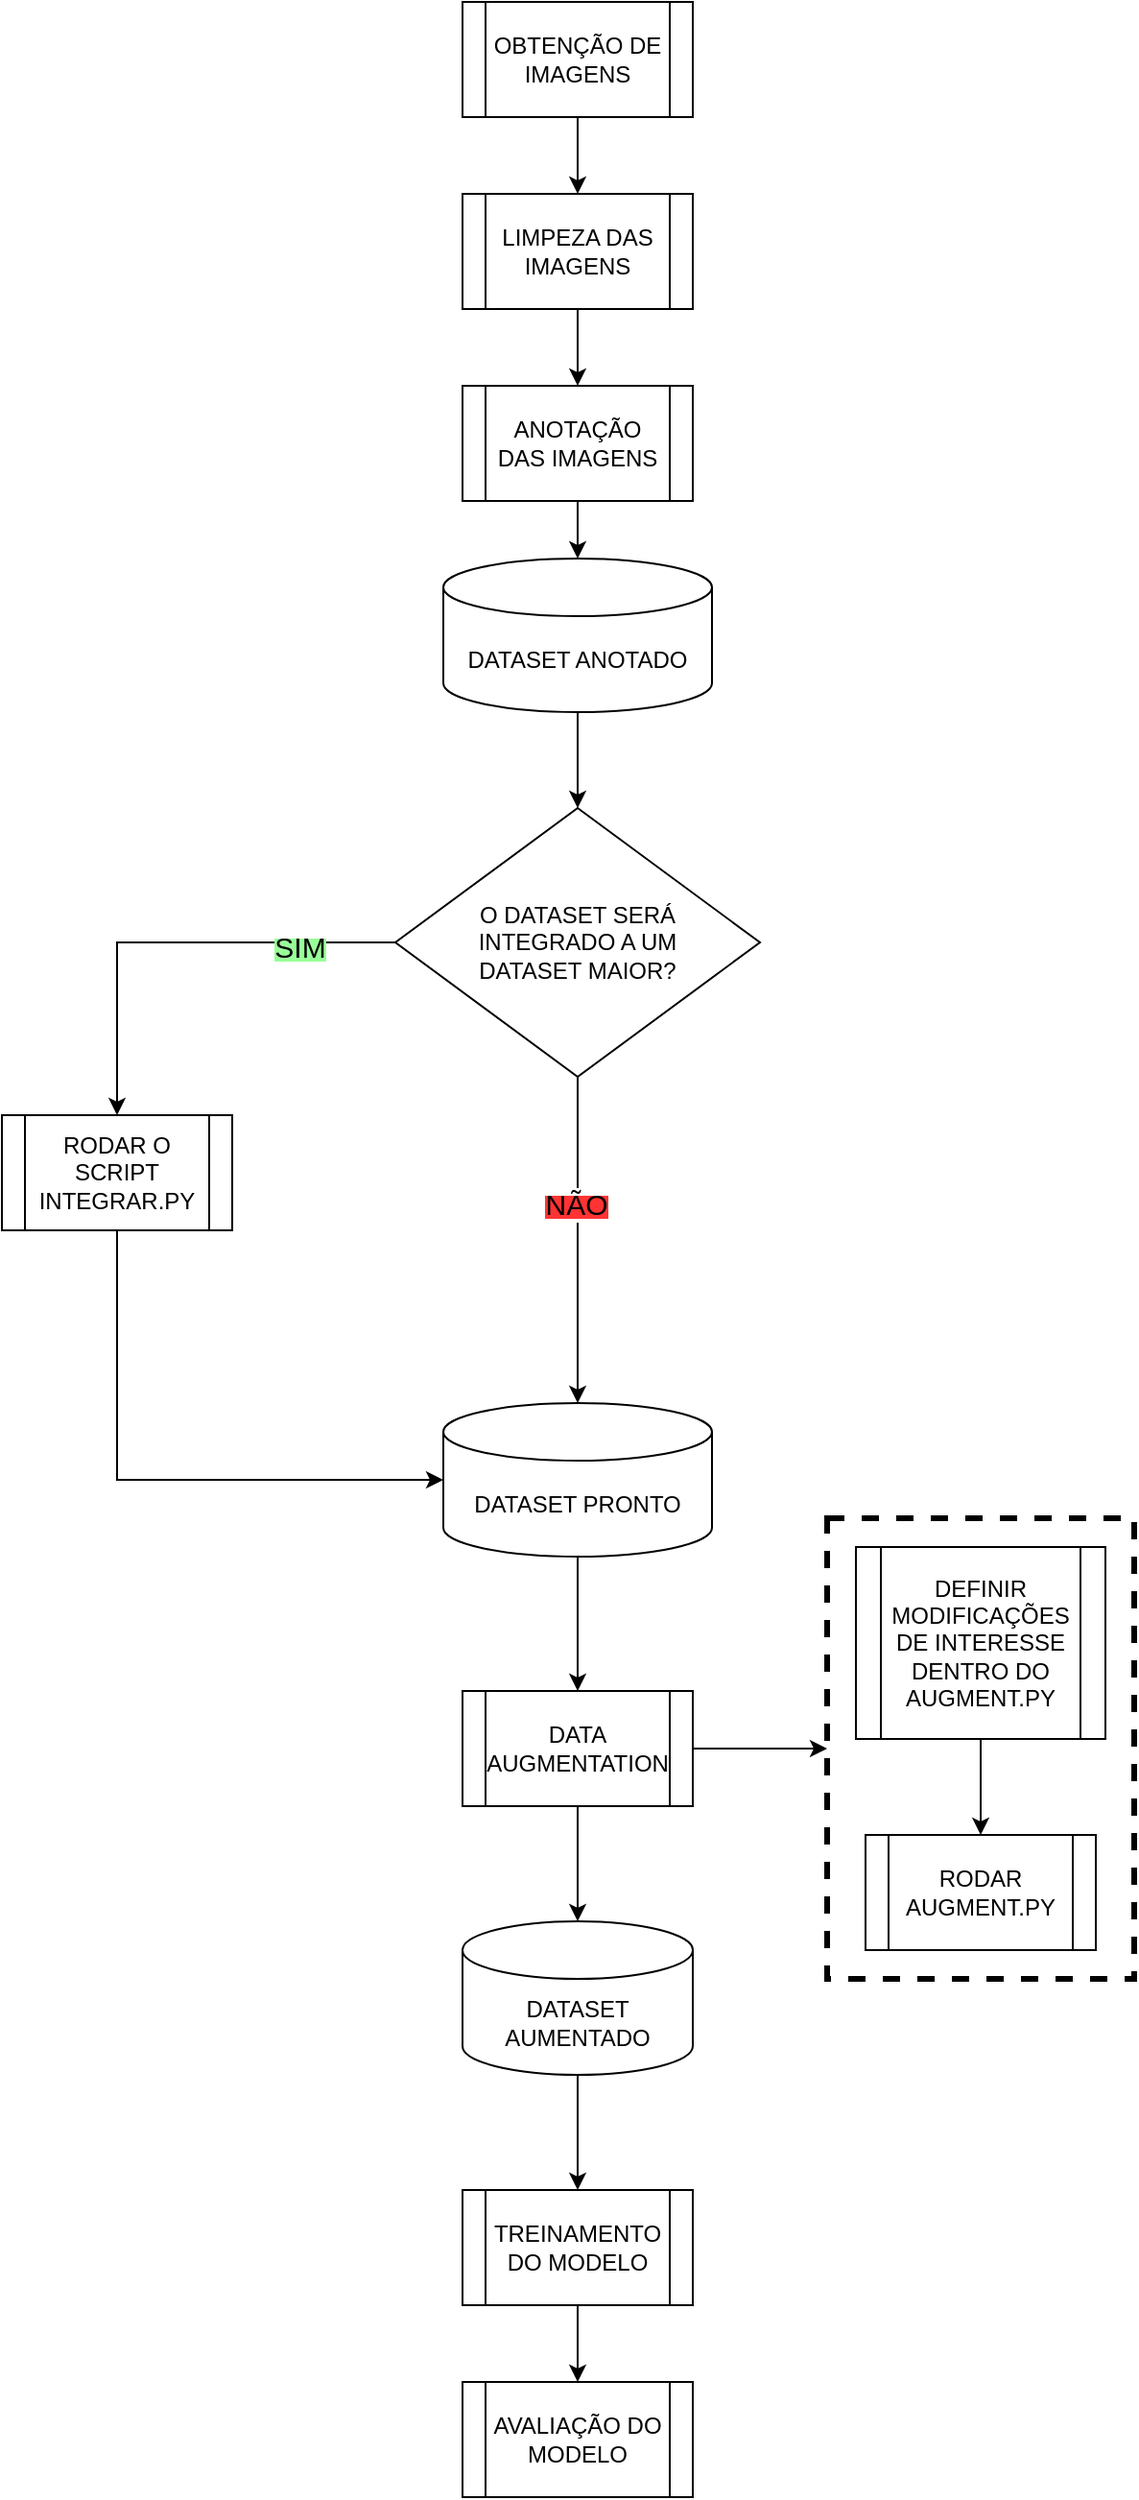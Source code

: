 <mxfile version="23.0.2" type="device" pages="4">
  <diagram id="tHwoj8Atl0RfazNhSvdn" name="PRINCIPAL">
    <mxGraphModel dx="1467" dy="953" grid="1" gridSize="10" guides="1" tooltips="1" connect="1" arrows="1" fold="1" page="1" pageScale="1" pageWidth="827" pageHeight="1169" math="0" shadow="0">
      <root>
        <mxCell id="0" />
        <mxCell id="1" parent="0" />
        <mxCell id="PeEIpgxy_KdDqCPe8fnx-3" value="" style="edgeStyle=orthogonalEdgeStyle;rounded=0;orthogonalLoop=1;jettySize=auto;html=1;" parent="1" source="PeEIpgxy_KdDqCPe8fnx-1" target="PeEIpgxy_KdDqCPe8fnx-2" edge="1">
          <mxGeometry relative="1" as="geometry" />
        </mxCell>
        <mxCell id="PeEIpgxy_KdDqCPe8fnx-1" value="OBTENÇÃO DE IMAGENS" style="shape=process;whiteSpace=wrap;html=1;backgroundOutline=1;" parent="1" vertex="1">
          <mxGeometry x="340" y="250" width="120" height="60" as="geometry" />
        </mxCell>
        <mxCell id="PeEIpgxy_KdDqCPe8fnx-5" value="" style="edgeStyle=orthogonalEdgeStyle;rounded=0;orthogonalLoop=1;jettySize=auto;html=1;" parent="1" source="PeEIpgxy_KdDqCPe8fnx-2" target="PeEIpgxy_KdDqCPe8fnx-4" edge="1">
          <mxGeometry relative="1" as="geometry" />
        </mxCell>
        <mxCell id="PeEIpgxy_KdDqCPe8fnx-2" value="LIMPEZA DAS IMAGENS" style="shape=process;whiteSpace=wrap;html=1;backgroundOutline=1;" parent="1" vertex="1">
          <mxGeometry x="340" y="350" width="120" height="60" as="geometry" />
        </mxCell>
        <mxCell id="n8v1O2NM5VMHv07DoePb-4" value="" style="edgeStyle=orthogonalEdgeStyle;rounded=0;orthogonalLoop=1;jettySize=auto;html=1;" parent="1" source="PeEIpgxy_KdDqCPe8fnx-4" target="fzT1RJfz3jz-w_4r0CNi-1" edge="1">
          <mxGeometry relative="1" as="geometry" />
        </mxCell>
        <mxCell id="PeEIpgxy_KdDqCPe8fnx-4" value="ANOTAÇÃO DAS IMAGENS" style="shape=process;whiteSpace=wrap;html=1;backgroundOutline=1;" parent="1" vertex="1">
          <mxGeometry x="340" y="450" width="120" height="60" as="geometry" />
        </mxCell>
        <mxCell id="fvQBK6gp58vxKmFjvZ56-8" value="" style="edgeStyle=orthogonalEdgeStyle;rounded=0;orthogonalLoop=1;jettySize=auto;html=1;" edge="1" parent="1" source="PeEIpgxy_KdDqCPe8fnx-6" target="fvQBK6gp58vxKmFjvZ56-5">
          <mxGeometry relative="1" as="geometry" />
        </mxCell>
        <mxCell id="fvQBK6gp58vxKmFjvZ56-11" value="" style="edgeStyle=orthogonalEdgeStyle;rounded=0;orthogonalLoop=1;jettySize=auto;html=1;" edge="1" parent="1" source="PeEIpgxy_KdDqCPe8fnx-6" target="fvQBK6gp58vxKmFjvZ56-10">
          <mxGeometry relative="1" as="geometry" />
        </mxCell>
        <mxCell id="PeEIpgxy_KdDqCPe8fnx-6" value="DATA AUGMENTATION" style="shape=process;whiteSpace=wrap;html=1;backgroundOutline=1;" parent="1" vertex="1">
          <mxGeometry x="340" y="1130" width="120" height="60" as="geometry" />
        </mxCell>
        <mxCell id="PeEIpgxy_KdDqCPe8fnx-11" value="" style="edgeStyle=orthogonalEdgeStyle;rounded=0;orthogonalLoop=1;jettySize=auto;html=1;" parent="1" source="PeEIpgxy_KdDqCPe8fnx-8" target="PeEIpgxy_KdDqCPe8fnx-10" edge="1">
          <mxGeometry relative="1" as="geometry" />
        </mxCell>
        <mxCell id="PeEIpgxy_KdDqCPe8fnx-8" value="TREINAMENTO DO MODELO" style="shape=process;whiteSpace=wrap;html=1;backgroundOutline=1;" parent="1" vertex="1">
          <mxGeometry x="340" y="1390" width="120" height="60" as="geometry" />
        </mxCell>
        <mxCell id="PeEIpgxy_KdDqCPe8fnx-10" value="AVALIAÇÃO DO MODELO" style="shape=process;whiteSpace=wrap;html=1;backgroundOutline=1;" parent="1" vertex="1">
          <mxGeometry x="340" y="1490" width="120" height="60" as="geometry" />
        </mxCell>
        <mxCell id="o0wYMWdM6YAAbvnrwkk3-2" value="" style="edgeStyle=orthogonalEdgeStyle;rounded=0;orthogonalLoop=1;jettySize=auto;html=1;" edge="1" parent="1" source="fzT1RJfz3jz-w_4r0CNi-1" target="o0wYMWdM6YAAbvnrwkk3-1">
          <mxGeometry relative="1" as="geometry" />
        </mxCell>
        <mxCell id="fzT1RJfz3jz-w_4r0CNi-1" value="DATASET ANOTADO" style="shape=cylinder3;whiteSpace=wrap;html=1;boundedLbl=1;backgroundOutline=1;size=15;" parent="1" vertex="1">
          <mxGeometry x="330" y="540" width="140" height="80" as="geometry" />
        </mxCell>
        <mxCell id="o0wYMWdM6YAAbvnrwkk3-4" value="" style="edgeStyle=orthogonalEdgeStyle;rounded=0;orthogonalLoop=1;jettySize=auto;html=1;" edge="1" parent="1" source="o0wYMWdM6YAAbvnrwkk3-1" target="o0wYMWdM6YAAbvnrwkk3-3">
          <mxGeometry relative="1" as="geometry" />
        </mxCell>
        <mxCell id="4VHCeni-vEZ2IeYnm4K_-7" value="&lt;span style=&quot;background-color: rgb(153, 255, 153);&quot;&gt;&lt;font color=&quot;#000000&quot; style=&quot;font-size: 15px;&quot;&gt;SIM&lt;/font&gt;&lt;/span&gt;" style="edgeLabel;html=1;align=center;verticalAlign=middle;resizable=0;points=[];" vertex="1" connectable="0" parent="o0wYMWdM6YAAbvnrwkk3-4">
          <mxGeometry x="-0.572" y="2" relative="1" as="geometry">
            <mxPoint as="offset" />
          </mxGeometry>
        </mxCell>
        <mxCell id="4VHCeni-vEZ2IeYnm4K_-5" value="" style="edgeStyle=orthogonalEdgeStyle;rounded=0;orthogonalLoop=1;jettySize=auto;html=1;" edge="1" parent="1" source="o0wYMWdM6YAAbvnrwkk3-1" target="4VHCeni-vEZ2IeYnm4K_-4">
          <mxGeometry relative="1" as="geometry" />
        </mxCell>
        <mxCell id="4VHCeni-vEZ2IeYnm4K_-8" value="&lt;span style=&quot;background-color: rgb(255, 51, 51);&quot;&gt;&lt;font style=&quot;font-size: 15px;&quot;&gt;NÃO&lt;/font&gt;&lt;/span&gt;" style="edgeLabel;html=1;align=center;verticalAlign=middle;resizable=0;points=[];" vertex="1" connectable="0" parent="4VHCeni-vEZ2IeYnm4K_-5">
          <mxGeometry x="-0.224" y="-1" relative="1" as="geometry">
            <mxPoint as="offset" />
          </mxGeometry>
        </mxCell>
        <mxCell id="o0wYMWdM6YAAbvnrwkk3-1" value="O DATASET SERÁ&lt;br&gt;INTEGRADO A UM&lt;br&gt;DATASET MAIOR?" style="rhombus;whiteSpace=wrap;html=1;" vertex="1" parent="1">
          <mxGeometry x="305" y="670" width="190" height="140" as="geometry" />
        </mxCell>
        <mxCell id="o0wYMWdM6YAAbvnrwkk3-3" value="RODAR O SCRIPT INTEGRAR.PY" style="shape=process;whiteSpace=wrap;html=1;backgroundOutline=1;" vertex="1" parent="1">
          <mxGeometry x="100" y="830" width="120" height="60" as="geometry" />
        </mxCell>
        <mxCell id="4VHCeni-vEZ2IeYnm4K_-9" value="" style="edgeStyle=orthogonalEdgeStyle;rounded=0;orthogonalLoop=1;jettySize=auto;html=1;" edge="1" parent="1" source="4VHCeni-vEZ2IeYnm4K_-4" target="PeEIpgxy_KdDqCPe8fnx-6">
          <mxGeometry relative="1" as="geometry" />
        </mxCell>
        <mxCell id="4VHCeni-vEZ2IeYnm4K_-4" value="DATASET PRONTO" style="shape=cylinder3;whiteSpace=wrap;html=1;boundedLbl=1;backgroundOutline=1;size=15;" vertex="1" parent="1">
          <mxGeometry x="330" y="980" width="140" height="80" as="geometry" />
        </mxCell>
        <mxCell id="4VHCeni-vEZ2IeYnm4K_-6" style="edgeStyle=orthogonalEdgeStyle;rounded=0;orthogonalLoop=1;jettySize=auto;html=1;exitX=0.5;exitY=1;exitDx=0;exitDy=0;entryX=0;entryY=0.5;entryDx=0;entryDy=0;entryPerimeter=0;" edge="1" parent="1" source="o0wYMWdM6YAAbvnrwkk3-3" target="4VHCeni-vEZ2IeYnm4K_-4">
          <mxGeometry relative="1" as="geometry" />
        </mxCell>
        <mxCell id="fvQBK6gp58vxKmFjvZ56-9" value="" style="edgeStyle=orthogonalEdgeStyle;rounded=0;orthogonalLoop=1;jettySize=auto;html=1;" edge="1" parent="1" source="fvQBK6gp58vxKmFjvZ56-5" target="PeEIpgxy_KdDqCPe8fnx-8">
          <mxGeometry relative="1" as="geometry" />
        </mxCell>
        <mxCell id="fvQBK6gp58vxKmFjvZ56-5" value="DATASET AUMENTADO" style="shape=cylinder3;whiteSpace=wrap;html=1;boundedLbl=1;backgroundOutline=1;size=15;" vertex="1" parent="1">
          <mxGeometry x="340" y="1250" width="120" height="80" as="geometry" />
        </mxCell>
        <mxCell id="fvQBK6gp58vxKmFjvZ56-10" value="" style="whiteSpace=wrap;html=1;strokeWidth=3;dashed=1;" vertex="1" parent="1">
          <mxGeometry x="530" y="1040" width="160" height="240" as="geometry" />
        </mxCell>
        <mxCell id="VnwdDuW2KjXSPLi-BKYs-1" value="RODAR&lt;br&gt;AUGMENT.PY" style="shape=process;whiteSpace=wrap;html=1;backgroundOutline=1;" vertex="1" parent="1">
          <mxGeometry x="550" y="1205" width="120" height="60" as="geometry" />
        </mxCell>
        <mxCell id="VnwdDuW2KjXSPLi-BKYs-3" style="edgeStyle=orthogonalEdgeStyle;rounded=0;orthogonalLoop=1;jettySize=auto;html=1;exitX=0.5;exitY=1;exitDx=0;exitDy=0;entryX=0.5;entryY=0;entryDx=0;entryDy=0;" edge="1" parent="1" source="VnwdDuW2KjXSPLi-BKYs-2" target="VnwdDuW2KjXSPLi-BKYs-1">
          <mxGeometry relative="1" as="geometry" />
        </mxCell>
        <mxCell id="VnwdDuW2KjXSPLi-BKYs-2" value="DEFINIR MODIFICAÇÕES DE INTERESSE DENTRO DO AUGMENT.PY" style="shape=process;whiteSpace=wrap;html=1;backgroundOutline=1;" vertex="1" parent="1">
          <mxGeometry x="545" y="1055" width="130" height="100" as="geometry" />
        </mxCell>
      </root>
    </mxGraphModel>
  </diagram>
  <diagram id="cBKTmfp84tM0quE1aTS5" name="OBTENÇÃO">
    <mxGraphModel dx="1760" dy="1144" grid="1" gridSize="10" guides="1" tooltips="1" connect="1" arrows="1" fold="1" page="1" pageScale="1" pageWidth="827" pageHeight="1169" math="0" shadow="0">
      <root>
        <mxCell id="0" />
        <mxCell id="1" parent="0" />
        <mxCell id="lxdRD9t4SNP5Dxk3JwIM-22" value="" style="edgeStyle=orthogonalEdgeStyle;rounded=0;orthogonalLoop=1;jettySize=auto;html=1;" parent="1" source="ty2d-KbzChD9vWmRTcyN-1" target="lxdRD9t4SNP5Dxk3JwIM-1" edge="1">
          <mxGeometry relative="1" as="geometry" />
        </mxCell>
        <mxCell id="ty2d-KbzChD9vWmRTcyN-1" value="OBTENÇÃO DAS IMAGENS" style="rounded=1;whiteSpace=wrap;html=1;arcSize=40;" parent="1" vertex="1">
          <mxGeometry x="136.5" y="50" width="120" height="60" as="geometry" />
        </mxCell>
        <mxCell id="lxdRD9t4SNP5Dxk3JwIM-8" value="" style="edgeStyle=orthogonalEdgeStyle;rounded=0;orthogonalLoop=1;jettySize=auto;html=1;" parent="1" source="lxdRD9t4SNP5Dxk3JwIM-1" target="lxdRD9t4SNP5Dxk3JwIM-7" edge="1">
          <mxGeometry relative="1" as="geometry" />
        </mxCell>
        <mxCell id="lxdRD9t4SNP5Dxk3JwIM-1" value="PESQUISA PRELIMINAR DOS TERMOS A SEREM BUSCADOS" style="rounded=0;whiteSpace=wrap;html=1;" parent="1" vertex="1">
          <mxGeometry x="124.75" y="170" width="143.5" height="80" as="geometry" />
        </mxCell>
        <mxCell id="lxdRD9t4SNP5Dxk3JwIM-12" value="" style="edgeStyle=orthogonalEdgeStyle;rounded=0;orthogonalLoop=1;jettySize=auto;html=1;" parent="1" source="lxdRD9t4SNP5Dxk3JwIM-7" target="lxdRD9t4SNP5Dxk3JwIM-11" edge="1">
          <mxGeometry relative="1" as="geometry" />
        </mxCell>
        <mxCell id="lxdRD9t4SNP5Dxk3JwIM-7" value="&lt;br&gt;&lt;span style=&quot;color: rgb(0, 0, 0); font-family: Helvetica; font-size: 12px; font-style: normal; font-variant-ligatures: normal; font-variant-caps: normal; font-weight: 400; letter-spacing: normal; orphans: 2; text-align: center; text-indent: 0px; text-transform: none; widows: 2; word-spacing: 0px; -webkit-text-stroke-width: 0px; background-color: rgb(251, 251, 251); text-decoration-thickness: initial; text-decoration-style: initial; text-decoration-color: initial; float: none; display: inline !important;&quot;&gt;CRIAÇÃO DOS TXT COM OS TERMOS&lt;/span&gt;" style="shape=document;whiteSpace=wrap;html=1;boundedLbl=1;rounded=0;" parent="1" vertex="1">
          <mxGeometry x="136.5" y="300" width="120" height="80" as="geometry" />
        </mxCell>
        <mxCell id="lxdRD9t4SNP5Dxk3JwIM-14" value="" style="edgeStyle=orthogonalEdgeStyle;rounded=0;orthogonalLoop=1;jettySize=auto;html=1;" parent="1" source="lxdRD9t4SNP5Dxk3JwIM-11" target="lxdRD9t4SNP5Dxk3JwIM-13" edge="1">
          <mxGeometry relative="1" as="geometry" />
        </mxCell>
        <mxCell id="lxdRD9t4SNP5Dxk3JwIM-11" value="DATASCRAPPING DOS TERMOS" style="shape=parallelogram;perimeter=parallelogramPerimeter;whiteSpace=wrap;html=1;fixedSize=1;" parent="1" vertex="1">
          <mxGeometry x="107" y="440" width="179" height="60" as="geometry" />
        </mxCell>
        <mxCell id="lxdRD9t4SNP5Dxk3JwIM-16" value="" style="edgeStyle=orthogonalEdgeStyle;rounded=0;orthogonalLoop=1;jettySize=auto;html=1;" parent="1" source="lxdRD9t4SNP5Dxk3JwIM-13" target="lxdRD9t4SNP5Dxk3JwIM-15" edge="1">
          <mxGeometry relative="1" as="geometry" />
        </mxCell>
        <mxCell id="Tr28MDd9mMCmVpMxfBuY-7" value="" style="edgeStyle=orthogonalEdgeStyle;rounded=0;orthogonalLoop=1;jettySize=auto;html=1;entryX=0;entryY=0.5;entryDx=0;entryDy=0;" parent="1" source="lxdRD9t4SNP5Dxk3JwIM-13" target="Tr28MDd9mMCmVpMxfBuY-6" edge="1">
          <mxGeometry relative="1" as="geometry" />
        </mxCell>
        <mxCell id="lxdRD9t4SNP5Dxk3JwIM-13" value="DATASCRAPPER.PY" style="shape=process;whiteSpace=wrap;html=1;backgroundOutline=1;" parent="1" vertex="1">
          <mxGeometry x="113.5" y="560" width="166" height="60" as="geometry" />
        </mxCell>
        <mxCell id="lxdRD9t4SNP5Dxk3JwIM-18" value="" style="edgeStyle=orthogonalEdgeStyle;rounded=0;orthogonalLoop=1;jettySize=auto;html=1;" parent="1" source="lxdRD9t4SNP5Dxk3JwIM-15" target="lxdRD9t4SNP5Dxk3JwIM-17" edge="1">
          <mxGeometry relative="1" as="geometry" />
        </mxCell>
        <mxCell id="lxdRD9t4SNP5Dxk3JwIM-15" value="ZIPS COM AS IMAGENS BAIXADAS" style="shape=document;whiteSpace=wrap;html=1;boundedLbl=1;" parent="1" vertex="1">
          <mxGeometry x="136.5" y="690" width="120" height="80" as="geometry" />
        </mxCell>
        <mxCell id="lxdRD9t4SNP5Dxk3JwIM-21" value="" style="edgeStyle=orthogonalEdgeStyle;rounded=0;orthogonalLoop=1;jettySize=auto;html=1;" parent="1" source="lxdRD9t4SNP5Dxk3JwIM-17" target="lxdRD9t4SNP5Dxk3JwIM-19" edge="1">
          <mxGeometry relative="1" as="geometry" />
        </mxCell>
        <mxCell id="lxdRD9t4SNP5Dxk3JwIM-17" value="&lt;span style=&quot;color: rgb(0, 0, 0); font-family: Helvetica; font-size: 12px; font-style: normal; font-variant-ligatures: normal; font-variant-caps: normal; font-weight: 400; letter-spacing: normal; orphans: 2; text-align: center; text-indent: 0px; text-transform: none; widows: 2; word-spacing: 0px; -webkit-text-stroke-width: 0px; background-color: rgb(251, 251, 251); text-decoration-thickness: initial; text-decoration-style: initial; text-decoration-color: initial; float: none; display: inline !important;&quot;&gt;DESCOMPACTAR OS ZIPS BAIXADOS&lt;/span&gt;" style="shape=parallelogram;perimeter=parallelogramPerimeter;whiteSpace=wrap;html=1;fixedSize=1;" parent="1" vertex="1">
          <mxGeometry x="100" y="850" width="193" height="70" as="geometry" />
        </mxCell>
        <mxCell id="lxdRD9t4SNP5Dxk3JwIM-19" value="DATASET BRUTO" style="shape=cylinder3;whiteSpace=wrap;html=1;boundedLbl=1;backgroundOutline=1;size=15;" parent="1" vertex="1">
          <mxGeometry x="136.5" y="990" width="120" height="80" as="geometry" />
        </mxCell>
        <mxCell id="Tr28MDd9mMCmVpMxfBuY-6" value="" style="rounded=0;whiteSpace=wrap;html=1;dashed=1;strokeWidth=2;" parent="1" vertex="1">
          <mxGeometry x="340" y="420" width="170" height="340" as="geometry" />
        </mxCell>
        <mxCell id="lxdRD9t4SNP5Dxk3JwIM-24" value="&lt;h1&gt;&lt;font style=&quot;font-size: 36px;&quot;&gt;OBTENÇÃO&lt;/font&gt;&lt;/h1&gt;&lt;p&gt;&lt;font style=&quot;font-size: 16px;&quot;&gt;Esta etapa é responsável pela obtenção do dataset bruto.&lt;/font&gt;&lt;/p&gt;&lt;p&gt;&lt;font size=&quot;3&quot;&gt;O processo se dá realizando uma pesquisa preliminar sobre os termos e adicionando os termos que serão baixados em um txt ou diretamente no script de Data Scrapping.&lt;/font&gt;&lt;/p&gt;&lt;p&gt;&lt;font size=&quot;3&quot;&gt;Após essa etapa um script para realizar o Data Scrapping destes termos de busca é utilizado, e assim as imagens são salvas dentro de diversos Zips salvos em uma pasta com um nome definido para a classe&amp;nbsp;&lt;/font&gt;&lt;/p&gt;" style="text;html=1;strokeColor=none;fillColor=none;spacing=5;spacingTop=-20;whiteSpace=wrap;overflow=hidden;rounded=0;" parent="1" vertex="1">
          <mxGeometry x="400" y="50" width="400" height="300" as="geometry" />
        </mxCell>
        <mxCell id="Tr28MDd9mMCmVpMxfBuY-3" value="" style="edgeStyle=orthogonalEdgeStyle;rounded=0;orthogonalLoop=1;jettySize=auto;html=1;" parent="1" source="Tr28MDd9mMCmVpMxfBuY-1" target="Tr28MDd9mMCmVpMxfBuY-2" edge="1">
          <mxGeometry relative="1" as="geometry" />
        </mxCell>
        <mxCell id="Tr28MDd9mMCmVpMxfBuY-1" value="DETERMINAR OS TERMOS OU LINKS A SEREM BUSCADOS" style="shape=process;whiteSpace=wrap;html=1;backgroundOutline=1;" parent="1" vertex="1">
          <mxGeometry x="355" y="440" width="140" height="70" as="geometry" />
        </mxCell>
        <mxCell id="Tr28MDd9mMCmVpMxfBuY-5" value="" style="edgeStyle=orthogonalEdgeStyle;rounded=0;orthogonalLoop=1;jettySize=auto;html=1;" parent="1" source="Tr28MDd9mMCmVpMxfBuY-2" target="Tr28MDd9mMCmVpMxfBuY-4" edge="1">
          <mxGeometry relative="1" as="geometry" />
        </mxCell>
        <mxCell id="Tr28MDd9mMCmVpMxfBuY-2" value="BAIXAR IMAGENS DA PAGINA EM ZIP" style="shape=process;whiteSpace=wrap;html=1;backgroundOutline=1;" parent="1" vertex="1">
          <mxGeometry x="355" y="545" width="140" height="75" as="geometry" />
        </mxCell>
        <mxCell id="Tr28MDd9mMCmVpMxfBuY-4" value="MOVER OS ARQUIVOS ZIPS BAIXADOS PARA A PASTA DA CLASSE NO DIRETORIO" style="shape=process;whiteSpace=wrap;html=1;backgroundOutline=1;" parent="1" vertex="1">
          <mxGeometry x="355" y="650" width="140" height="90" as="geometry" />
        </mxCell>
      </root>
    </mxGraphModel>
  </diagram>
  <diagram id="EpJH2CjuSi5yNXC7c45t" name="LIMPEZA">
    <mxGraphModel dx="1257" dy="817" grid="1" gridSize="10" guides="1" tooltips="1" connect="1" arrows="1" fold="1" page="1" pageScale="1" pageWidth="827" pageHeight="1169" math="0" shadow="0">
      <root>
        <mxCell id="0" />
        <mxCell id="1" parent="0" />
        <mxCell id="akuBbNQ7ipG5AoJOgz2R-8" value="" style="rounded=0;whiteSpace=wrap;html=1;dashed=1;strokeWidth=2;" parent="1" vertex="1">
          <mxGeometry x="654" y="515" width="160" height="190" as="geometry" />
        </mxCell>
        <mxCell id="akuBbNQ7ipG5AoJOgz2R-4" value="" style="rounded=0;whiteSpace=wrap;html=1;dashed=1;strokeWidth=2;" parent="1" vertex="1">
          <mxGeometry x="654" y="115" width="160" height="370" as="geometry" />
        </mxCell>
        <mxCell id="5agqHPzcAXzU3834gH2f-1" value="REMOÇÃO DE FORMATOS INVALIDOS" style="shape=process;whiteSpace=wrap;html=1;backgroundOutline=1;" parent="1" vertex="1">
          <mxGeometry x="674" y="135" width="120" height="60" as="geometry" />
        </mxCell>
        <mxCell id="5agqHPzcAXzU3834gH2f-3" value="REMOÇÃO DE IMAGENS DUPLICADAS" style="shape=process;whiteSpace=wrap;html=1;backgroundOutline=1;" parent="1" vertex="1">
          <mxGeometry x="674" y="405" width="120" height="60" as="geometry" />
        </mxCell>
        <mxCell id="iqtM0ca4FpaMbccm0vFZ-1" value="REMOÇÃO DE IMAGENS MUITO PEQUENAS&amp;nbsp;" style="shape=process;whiteSpace=wrap;html=1;backgroundOutline=1;" parent="1" vertex="1">
          <mxGeometry x="674" y="225" width="120" height="60" as="geometry" />
        </mxCell>
        <mxCell id="hD74OJc5P1sH4-vkDqlT-1" value="PADRONIZAÇÃO DE ALTURA DAS IMAGENS" style="shape=process;whiteSpace=wrap;html=1;backgroundOutline=1;" parent="1" vertex="1">
          <mxGeometry x="674" y="535" width="120" height="60" as="geometry" />
        </mxCell>
        <mxCell id="hD74OJc5P1sH4-vkDqlT-3" value="PADRONIZAÇÃO DOS FORMATOS" style="shape=process;whiteSpace=wrap;html=1;backgroundOutline=1;" parent="1" vertex="1">
          <mxGeometry x="674" y="625" width="120" height="60" as="geometry" />
        </mxCell>
        <mxCell id="akuBbNQ7ipG5AoJOgz2R-1" value="REMOVER IMAGENS EM PRETO E BRANCO" style="shape=process;whiteSpace=wrap;html=1;backgroundOutline=1;" parent="1" vertex="1">
          <mxGeometry x="674" y="315" width="120" height="60" as="geometry" />
        </mxCell>
        <mxCell id="_IbGMbi8YzkPeru4CZeQ-19" value="" style="edgeStyle=orthogonalEdgeStyle;rounded=0;orthogonalLoop=1;jettySize=auto;html=1;" parent="1" source="G2dwIzapFU2EQz_6iJHl-1" target="_IbGMbi8YzkPeru4CZeQ-2" edge="1">
          <mxGeometry relative="1" as="geometry" />
        </mxCell>
        <mxCell id="G2dwIzapFU2EQz_6iJHl-1" value="LIMPEZA" style="rounded=1;whiteSpace=wrap;html=1;" parent="1" vertex="1">
          <mxGeometry x="444" y="30" width="120" height="60" as="geometry" />
        </mxCell>
        <mxCell id="_IbGMbi8YzkPeru4CZeQ-4" value="" style="edgeStyle=orthogonalEdgeStyle;rounded=0;orthogonalLoop=1;jettySize=auto;html=1;" parent="1" source="_IbGMbi8YzkPeru4CZeQ-2" target="_IbGMbi8YzkPeru4CZeQ-3" edge="1">
          <mxGeometry relative="1" as="geometry" />
        </mxCell>
        <mxCell id="_IbGMbi8YzkPeru4CZeQ-2" value="LIMPEZA DO DATASET" style="shape=parallelogram;perimeter=parallelogramPerimeter;whiteSpace=wrap;html=1;fixedSize=1;" parent="1" vertex="1">
          <mxGeometry x="444" y="150" width="120" height="60" as="geometry" />
        </mxCell>
        <mxCell id="_IbGMbi8YzkPeru4CZeQ-6" value="" style="edgeStyle=orthogonalEdgeStyle;rounded=0;orthogonalLoop=1;jettySize=auto;html=1;" parent="1" source="_IbGMbi8YzkPeru4CZeQ-3" target="_IbGMbi8YzkPeru4CZeQ-5" edge="1">
          <mxGeometry relative="1" as="geometry" />
        </mxCell>
        <mxCell id="_IbGMbi8YzkPeru4CZeQ-20" value="" style="edgeStyle=orthogonalEdgeStyle;rounded=0;orthogonalLoop=1;jettySize=auto;html=1;entryX=0;entryY=0.5;entryDx=0;entryDy=0;" parent="1" source="_IbGMbi8YzkPeru4CZeQ-3" target="akuBbNQ7ipG5AoJOgz2R-4" edge="1">
          <mxGeometry relative="1" as="geometry" />
        </mxCell>
        <mxCell id="_IbGMbi8YzkPeru4CZeQ-3" value="LIMPEZA.PY" style="shape=process;whiteSpace=wrap;html=1;backgroundOutline=1;" parent="1" vertex="1">
          <mxGeometry x="444" y="270" width="120" height="60" as="geometry" />
        </mxCell>
        <mxCell id="_IbGMbi8YzkPeru4CZeQ-8" value="" style="edgeStyle=orthogonalEdgeStyle;rounded=0;orthogonalLoop=1;jettySize=auto;html=1;" parent="1" source="_IbGMbi8YzkPeru4CZeQ-5" target="_IbGMbi8YzkPeru4CZeQ-7" edge="1">
          <mxGeometry relative="1" as="geometry" />
        </mxCell>
        <mxCell id="_IbGMbi8YzkPeru4CZeQ-5" value="PADRONIZAÇÃO DOS DATASETS" style="shape=parallelogram;perimeter=parallelogramPerimeter;whiteSpace=wrap;html=1;fixedSize=1;" parent="1" vertex="1">
          <mxGeometry x="424" y="410" width="160" height="80" as="geometry" />
        </mxCell>
        <mxCell id="_IbGMbi8YzkPeru4CZeQ-10" value="" style="edgeStyle=orthogonalEdgeStyle;rounded=0;orthogonalLoop=1;jettySize=auto;html=1;" parent="1" source="_IbGMbi8YzkPeru4CZeQ-7" target="_IbGMbi8YzkPeru4CZeQ-9" edge="1">
          <mxGeometry relative="1" as="geometry" />
        </mxCell>
        <mxCell id="_IbGMbi8YzkPeru4CZeQ-21" value="" style="edgeStyle=orthogonalEdgeStyle;rounded=0;orthogonalLoop=1;jettySize=auto;html=1;entryX=0;entryY=0.5;entryDx=0;entryDy=0;" parent="1" source="_IbGMbi8YzkPeru4CZeQ-7" target="akuBbNQ7ipG5AoJOgz2R-8" edge="1">
          <mxGeometry relative="1" as="geometry" />
        </mxCell>
        <mxCell id="_IbGMbi8YzkPeru4CZeQ-7" value="PADRONIZA.PY" style="shape=process;whiteSpace=wrap;html=1;backgroundOutline=1;" parent="1" vertex="1">
          <mxGeometry x="444" y="580" width="120" height="60" as="geometry" />
        </mxCell>
        <mxCell id="_IbGMbi8YzkPeru4CZeQ-14" value="" style="edgeStyle=orthogonalEdgeStyle;rounded=0;orthogonalLoop=1;jettySize=auto;html=1;" parent="1" source="_IbGMbi8YzkPeru4CZeQ-9" target="_IbGMbi8YzkPeru4CZeQ-13" edge="1">
          <mxGeometry relative="1" as="geometry" />
        </mxCell>
        <mxCell id="_IbGMbi8YzkPeru4CZeQ-9" value="FILTRO DE INSPEÇÃO VISUAL" style="shape=parallelogram;perimeter=parallelogramPerimeter;whiteSpace=wrap;html=1;fixedSize=1;" parent="1" vertex="1">
          <mxGeometry x="419" y="720" width="170" height="70" as="geometry" />
        </mxCell>
        <mxCell id="_IbGMbi8YzkPeru4CZeQ-16" value="" style="edgeStyle=orthogonalEdgeStyle;rounded=0;orthogonalLoop=1;jettySize=auto;html=1;" parent="1" source="_IbGMbi8YzkPeru4CZeQ-13" target="_IbGMbi8YzkPeru4CZeQ-15" edge="1">
          <mxGeometry relative="1" as="geometry" />
        </mxCell>
        <mxCell id="_IbGMbi8YzkPeru4CZeQ-13" value="RENOMEAR AS IMAGENS&lt;br&gt;PARA UM PADRÃO" style="shape=parallelogram;perimeter=parallelogramPerimeter;whiteSpace=wrap;html=1;fixedSize=1;" parent="1" vertex="1">
          <mxGeometry x="414" y="830" width="180" height="65" as="geometry" />
        </mxCell>
        <mxCell id="_IbGMbi8YzkPeru4CZeQ-18" value="" style="edgeStyle=orthogonalEdgeStyle;rounded=0;orthogonalLoop=1;jettySize=auto;html=1;" parent="1" source="_IbGMbi8YzkPeru4CZeQ-15" target="_IbGMbi8YzkPeru4CZeQ-17" edge="1">
          <mxGeometry relative="1" as="geometry" />
        </mxCell>
        <mxCell id="XcEOLS8NV6WscdHutzBD-3" style="edgeStyle=orthogonalEdgeStyle;rounded=0;orthogonalLoop=1;jettySize=auto;html=1;exitX=1;exitY=0.5;exitDx=0;exitDy=0;entryX=0;entryY=0.5;entryDx=0;entryDy=0;" parent="1" source="_IbGMbi8YzkPeru4CZeQ-15" target="XcEOLS8NV6WscdHutzBD-2" edge="1">
          <mxGeometry relative="1" as="geometry" />
        </mxCell>
        <mxCell id="_IbGMbi8YzkPeru4CZeQ-15" value="RENOMEAR.PY" style="shape=process;whiteSpace=wrap;html=1;backgroundOutline=1;" parent="1" vertex="1">
          <mxGeometry x="444" y="940" width="120" height="60" as="geometry" />
        </mxCell>
        <mxCell id="XcEOLS8NV6WscdHutzBD-2" value="" style="rounded=0;whiteSpace=wrap;html=1;dashed=1;strokeWidth=2;" parent="1" vertex="1">
          <mxGeometry x="610" y="910" width="190" height="120" as="geometry" />
        </mxCell>
        <mxCell id="_IbGMbi8YzkPeru4CZeQ-17" value="DATASET LIMPO" style="shape=cylinder3;whiteSpace=wrap;html=1;boundedLbl=1;backgroundOutline=1;size=15;" parent="1" vertex="1">
          <mxGeometry x="449" y="1042.5" width="110" height="80" as="geometry" />
        </mxCell>
        <mxCell id="XcEOLS8NV6WscdHutzBD-1" value="RENOMEAR AS IMAGENS PELO INDEX DELA + UM PREFIXO DA CLASSE&lt;br&gt;(&quot;NUMERO_PREFIXO&quot;)" style="shape=process;whiteSpace=wrap;html=1;backgroundOutline=1;" parent="1" vertex="1">
          <mxGeometry x="620" y="920" width="170" height="100" as="geometry" />
        </mxCell>
        <mxCell id="XcEOLS8NV6WscdHutzBD-4" value="&lt;h1&gt;&lt;font style=&quot;font-size: 36px;&quot;&gt;LIMPEZA&lt;/font&gt;&lt;/h1&gt;&lt;p&gt;&lt;font style=&quot;font-size: 16px;&quot;&gt;Etapa responsável pela limpeza do dataset bruto obtido na etapa de OBTENÇÃO, afim de remover imagens indesejadas e padronizar tanto o formato quanto o nome das mesmas.&lt;/font&gt;&lt;/p&gt;&lt;p&gt;&lt;font size=&quot;3&quot;&gt;Todos os processos desta etapa dependem apenas da utilização de scripts já preparados, com exceção da etapa de filtragem visual, que é um processo manual de revisão dos resultados, com a finalidade de garantir que nenhuma imagem indesejada ou comprometida tenha passado pelos scripts e seja integrada ao dataset.&lt;/font&gt;&amp;nbsp;&lt;/p&gt;" style="text;html=1;strokeColor=none;fillColor=none;spacing=5;spacingTop=-20;whiteSpace=wrap;overflow=hidden;rounded=0;" parent="1" vertex="1">
          <mxGeometry x="24" y="30" width="390" height="390" as="geometry" />
        </mxCell>
      </root>
    </mxGraphModel>
  </diagram>
  <diagram id="-7e7tq7ei57mGtEOfjry" name="ANOTAÇÃO">
    <mxGraphModel dx="3027" dy="1430" grid="1" gridSize="10" guides="1" tooltips="1" connect="1" arrows="1" fold="1" page="1" pageScale="1" pageWidth="827" pageHeight="1169" math="0" shadow="0">
      <root>
        <mxCell id="0" />
        <mxCell id="1" parent="0" />
        <mxCell id="v2dademL_siIAhkE2aLZ-6" value="" style="edgeStyle=orthogonalEdgeStyle;rounded=0;orthogonalLoop=1;jettySize=auto;html=1;entryX=0.5;entryY=0;entryDx=0;entryDy=0;" parent="1" source="v2dademL_siIAhkE2aLZ-3" target="EwbS1MHtnN2VmrHq04ss-2" edge="1">
          <mxGeometry relative="1" as="geometry">
            <mxPoint x="527" y="655" as="targetPoint" />
          </mxGeometry>
        </mxCell>
        <mxCell id="v2dademL_siIAhkE2aLZ-7" value="SIM" style="edgeLabel;html=1;align=center;verticalAlign=middle;resizable=0;points=[];fillColor=#FFFFFF;strokeColor=#FF2BCE;" parent="v2dademL_siIAhkE2aLZ-6" vertex="1" connectable="0">
          <mxGeometry x="-0.267" y="-1" relative="1" as="geometry">
            <mxPoint as="offset" />
          </mxGeometry>
        </mxCell>
        <mxCell id="v2dademL_siIAhkE2aLZ-9" value="" style="edgeStyle=orthogonalEdgeStyle;rounded=0;orthogonalLoop=1;jettySize=auto;html=1;entryX=0;entryY=0.5;entryDx=0;entryDy=0;" parent="1" source="v2dademL_siIAhkE2aLZ-3" target="t92DiM8_VvQLJXaoe0ov-10" edge="1">
          <mxGeometry relative="1" as="geometry">
            <mxPoint x="697" y="495" as="targetPoint" />
          </mxGeometry>
        </mxCell>
        <mxCell id="v2dademL_siIAhkE2aLZ-10" value="NAO" style="edgeLabel;html=1;align=center;verticalAlign=middle;resizable=0;points=[];" parent="v2dademL_siIAhkE2aLZ-9" vertex="1" connectable="0">
          <mxGeometry x="-0.137" y="-2" relative="1" as="geometry">
            <mxPoint y="-2" as="offset" />
          </mxGeometry>
        </mxCell>
        <mxCell id="v2dademL_siIAhkE2aLZ-13" value="" style="edgeStyle=orthogonalEdgeStyle;rounded=0;orthogonalLoop=1;jettySize=auto;html=1;entryX=1;entryY=0.5;entryDx=0;entryDy=0;" parent="1" source="v2dademL_siIAhkE2aLZ-3" target="t92DiM8_VvQLJXaoe0ov-11" edge="1">
          <mxGeometry relative="1" as="geometry">
            <mxPoint x="357" y="495" as="targetPoint" />
          </mxGeometry>
        </mxCell>
        <mxCell id="v2dademL_siIAhkE2aLZ-14" value="MUITOS" style="edgeLabel;html=1;align=center;verticalAlign=middle;resizable=0;points=[];" parent="v2dademL_siIAhkE2aLZ-13" vertex="1" connectable="0">
          <mxGeometry x="-0.179" y="5" relative="1" as="geometry">
            <mxPoint y="-5" as="offset" />
          </mxGeometry>
        </mxCell>
        <mxCell id="v2dademL_siIAhkE2aLZ-3" value="BOUNDING BOXES ESTAVAM CORRETOS?" style="rhombus;whiteSpace=wrap;html=1;" parent="1" vertex="1">
          <mxGeometry x="452" y="430" width="150" height="130" as="geometry" />
        </mxCell>
        <mxCell id="v2dademL_siIAhkE2aLZ-11" style="edgeStyle=orthogonalEdgeStyle;rounded=0;orthogonalLoop=1;jettySize=auto;html=1;exitX=0.5;exitY=1;exitDx=0;exitDy=0;entryX=1;entryY=0.5;entryDx=0;entryDy=0;" parent="1" source="t92DiM8_VvQLJXaoe0ov-10" target="EwbS1MHtnN2VmrHq04ss-2" edge="1">
          <mxGeometry relative="1" as="geometry">
            <mxPoint x="757" y="525" as="sourcePoint" />
            <mxPoint x="597" y="695" as="targetPoint" />
            <Array as="points">
              <mxPoint x="752" y="695" />
            </Array>
          </mxGeometry>
        </mxCell>
        <mxCell id="v2dademL_siIAhkE2aLZ-15" style="edgeStyle=orthogonalEdgeStyle;rounded=0;orthogonalLoop=1;jettySize=auto;html=1;exitX=0.456;exitY=1.029;exitDx=0;exitDy=0;entryX=0;entryY=0.5;entryDx=0;entryDy=0;exitPerimeter=0;" parent="1" source="t92DiM8_VvQLJXaoe0ov-11" target="EwbS1MHtnN2VmrHq04ss-2" edge="1">
          <mxGeometry relative="1" as="geometry">
            <mxPoint x="282" y="532.5" as="sourcePoint" />
            <mxPoint x="457" y="695" as="targetPoint" />
            <Array as="points">
              <mxPoint x="270" y="695" />
              <mxPoint x="307" y="695" />
            </Array>
          </mxGeometry>
        </mxCell>
        <mxCell id="t92DiM8_VvQLJXaoe0ov-4" value="" style="edgeStyle=orthogonalEdgeStyle;rounded=0;orthogonalLoop=1;jettySize=auto;html=1;" parent="1" source="1_IfH3nMzva2xt_vciwT-3" target="t92DiM8_VvQLJXaoe0ov-1" edge="1">
          <mxGeometry relative="1" as="geometry" />
        </mxCell>
        <mxCell id="1_IfH3nMzva2xt_vciwT-3" value="ANOTAÇÃO" style="rounded=1;whiteSpace=wrap;html=1;" parent="1" vertex="1">
          <mxGeometry x="467" y="20" width="120" height="60" as="geometry" />
        </mxCell>
        <mxCell id="t92DiM8_VvQLJXaoe0ov-3" value="" style="edgeStyle=orthogonalEdgeStyle;rounded=0;orthogonalLoop=1;jettySize=auto;html=1;" parent="1" source="t92DiM8_VvQLJXaoe0ov-1" target="t92DiM8_VvQLJXaoe0ov-2" edge="1">
          <mxGeometry relative="1" as="geometry" />
        </mxCell>
        <mxCell id="t92DiM8_VvQLJXaoe0ov-1" value="OBTER BOUNDING&lt;br&gt;BOXES PELO YOLO" style="shape=parallelogram;perimeter=parallelogramPerimeter;whiteSpace=wrap;html=1;fixedSize=1;" parent="1" vertex="1">
          <mxGeometry x="447" y="110" width="160" height="60" as="geometry" />
        </mxCell>
        <mxCell id="t92DiM8_VvQLJXaoe0ov-7" value="" style="edgeStyle=orthogonalEdgeStyle;rounded=0;orthogonalLoop=1;jettySize=auto;html=1;" parent="1" source="t92DiM8_VvQLJXaoe0ov-2" target="t92DiM8_VvQLJXaoe0ov-6" edge="1">
          <mxGeometry relative="1" as="geometry" />
        </mxCell>
        <mxCell id="t92DiM8_VvQLJXaoe0ov-2" value="INFERENCIAIMAGENS.BAT" style="shape=process;whiteSpace=wrap;html=1;backgroundOutline=1;" parent="1" vertex="1">
          <mxGeometry x="417" y="200" width="220" height="60" as="geometry" />
        </mxCell>
        <mxCell id="t92DiM8_VvQLJXaoe0ov-8" value="" style="edgeStyle=orthogonalEdgeStyle;rounded=0;orthogonalLoop=1;jettySize=auto;html=1;" parent="1" source="t92DiM8_VvQLJXaoe0ov-6" target="v2dademL_siIAhkE2aLZ-3" edge="1">
          <mxGeometry relative="1" as="geometry" />
        </mxCell>
        <mxCell id="t92DiM8_VvQLJXaoe0ov-6" value="AVALIAR QUALIDADE DA INFERENCIA DA YOLO" style="shape=parallelogram;perimeter=parallelogramPerimeter;whiteSpace=wrap;html=1;fixedSize=1;" parent="1" vertex="1">
          <mxGeometry x="437" y="290" width="180" height="80" as="geometry" />
        </mxCell>
        <mxCell id="t92DiM8_VvQLJXaoe0ov-10" value="RELIZAR OS&lt;br&gt;BOUNDING BOXES MANUALMENTE" style="shape=parallelogram;perimeter=parallelogramPerimeter;whiteSpace=wrap;html=1;fixedSize=1;" parent="1" vertex="1">
          <mxGeometry x="677" y="465" width="150" height="60" as="geometry" />
        </mxCell>
        <mxCell id="t92DiM8_VvQLJXaoe0ov-11" value="CORREÇÕES DOS BOUNDING BOXES" style="shape=parallelogram;perimeter=parallelogramPerimeter;whiteSpace=wrap;html=1;fixedSize=1;" parent="1" vertex="1">
          <mxGeometry x="197" y="460" width="160" height="70" as="geometry" />
        </mxCell>
        <mxCell id="4t1o3mO1h-kPXTYVTrdf-2" value="" style="edgeStyle=orthogonalEdgeStyle;rounded=0;orthogonalLoop=1;jettySize=auto;html=1;" edge="1" parent="1" source="EwbS1MHtnN2VmrHq04ss-1" target="4t1o3mO1h-kPXTYVTrdf-1">
          <mxGeometry relative="1" as="geometry" />
        </mxCell>
        <mxCell id="EwbS1MHtnN2VmrHq04ss-1" value="INCLUIR AS&lt;br&gt;ANOTAÇÕES PARA O DATASET" style="shape=parallelogram;perimeter=parallelogramPerimeter;whiteSpace=wrap;html=1;fixedSize=1;" parent="1" vertex="1">
          <mxGeometry x="447" y="770" width="160" height="80" as="geometry" />
        </mxCell>
        <mxCell id="EwbS1MHtnN2VmrHq04ss-5" value="" style="edgeStyle=orthogonalEdgeStyle;rounded=0;orthogonalLoop=1;jettySize=auto;html=1;" parent="1" source="EwbS1MHtnN2VmrHq04ss-2" target="EwbS1MHtnN2VmrHq04ss-1" edge="1">
          <mxGeometry relative="1" as="geometry" />
        </mxCell>
        <mxCell id="EwbS1MHtnN2VmrHq04ss-2" value="CRIAÇÃO DAS ANOTAÇÕES PARA AS IMAGENS" style="shape=document;whiteSpace=wrap;html=1;boundedLbl=1;" parent="1" vertex="1">
          <mxGeometry x="467" y="655" width="120" height="80" as="geometry" />
        </mxCell>
        <mxCell id="EwbS1MHtnN2VmrHq04ss-4" value="&lt;font color=&quot;#fafafa&quot;&gt;&lt;span style=&quot;font-family: Helvetica; font-size: 12px; font-style: normal; font-variant-ligatures: normal; font-variant-caps: normal; font-weight: 400; letter-spacing: normal; orphans: 2; text-align: center; text-indent: 0px; text-transform: none; widows: 2; word-spacing: 0px; -webkit-text-stroke-width: 0px; text-decoration-thickness: initial; text-decoration-style: initial; text-decoration-color: initial; float: none; display: inline !important;&quot;&gt;DATASET ANOTADO&lt;/span&gt;&lt;/font&gt;" style="shape=cylinder3;whiteSpace=wrap;html=1;boundedLbl=1;backgroundOutline=1;size=15;" parent="1" vertex="1">
          <mxGeometry x="457" y="1220" width="140" height="80" as="geometry" />
        </mxCell>
        <mxCell id="mHArOaCZrVfiltFKJhFm-1" value="&lt;h1&gt;&lt;font style=&quot;font-size: 36px;&quot;&gt;ANOTAÇÃO&lt;/font&gt;&lt;/h1&gt;&lt;p&gt;&lt;font style=&quot;font-size: 16px;&quot;&gt;Etapa responsavél pelas anotações dos &quot;labels&quot; das imagens encontradas no dataset limpo. As anotações são importantes para o treinamento da rede neural e devem ser feitas no padrão YOLO.&lt;/font&gt;&lt;/p&gt;&lt;p&gt;&lt;font style=&quot;font-size: 16px;&quot;&gt;O processo de anotação é feito incialmente atraves da yolo, rodando a inferencia no dataset com um &quot;threshold&quot; de confiança bem baixo, afim de possivelmente obter anotações proximas do necessario, diversos metodos para obter essas anotações são possivel, tanto usando a yolo padrão, quanto pré treinando um modelo pequeno para anotações mais precisas (embora ainda falhas).&lt;/font&gt;&lt;/p&gt;&lt;p&gt;&lt;font style=&quot;font-size: 16px;&quot;&gt;Com esse processo realizado, é possivel passar para a parte manual do trabalho, decidindo se as pré anotações foram boas o suficiente e retocando as anotações necessarias após uma avaliação visual dos resultados, caso necessario um retrabalho completo pode ser feito.&lt;/font&gt;&lt;/p&gt;&lt;p&gt;&lt;font style=&quot;font-size: 16px;&quot;&gt;Após essa etapa, em um diretorio especifico para esse dataset, uma pasta deve ser criada com o nome &quot;images&quot; aonde as imagens serão adicionadas e uma segunda pasta nomeada &quot;labels&quot; deve ser criada, aonde essas anotações serão inseridas.&lt;/font&gt;&lt;/p&gt;&lt;p&gt;&lt;font style=&quot;font-size: 16px;&quot;&gt;Com a etapa pronta, uma primeira versão funcional do dataset está pronta.&lt;/font&gt;&lt;/p&gt;" style="text;html=1;strokeColor=none;fillColor=none;spacing=5;spacingTop=-20;whiteSpace=wrap;overflow=hidden;rounded=0;" vertex="1" parent="1">
          <mxGeometry x="-276" y="25" width="430" height="710" as="geometry" />
        </mxCell>
        <mxCell id="4t1o3mO1h-kPXTYVTrdf-4" value="" style="edgeStyle=orthogonalEdgeStyle;rounded=0;orthogonalLoop=1;jettySize=auto;html=1;" edge="1" parent="1" source="4t1o3mO1h-kPXTYVTrdf-1" target="4t1o3mO1h-kPXTYVTrdf-3">
          <mxGeometry relative="1" as="geometry" />
        </mxCell>
        <mxCell id="4t1o3mO1h-kPXTYVTrdf-1" value="CRIAÇÃO DA PASTA &quot;labels&quot; COM AS ANOTAÇÕES CRIADAS" style="shape=document;whiteSpace=wrap;html=1;boundedLbl=1;" vertex="1" parent="1">
          <mxGeometry x="442" y="920" width="170" height="90" as="geometry" />
        </mxCell>
        <mxCell id="4t1o3mO1h-kPXTYVTrdf-6" value="" style="edgeStyle=orthogonalEdgeStyle;rounded=0;orthogonalLoop=1;jettySize=auto;html=1;" edge="1" parent="1" source="4t1o3mO1h-kPXTYVTrdf-3" target="EwbS1MHtnN2VmrHq04ss-4">
          <mxGeometry relative="1" as="geometry" />
        </mxCell>
        <mxCell id="4t1o3mO1h-kPXTYVTrdf-3" value="CRIAÇÃO DA PASTA &quot;images&quot; COM AS IMAGENS DO DATASET" style="shape=document;whiteSpace=wrap;html=1;boundedLbl=1;" vertex="1" parent="1">
          <mxGeometry x="442" y="1070" width="170" height="90" as="geometry" />
        </mxCell>
      </root>
    </mxGraphModel>
  </diagram>
</mxfile>
